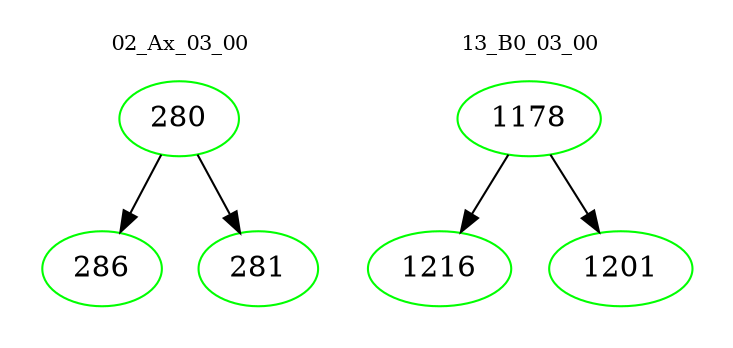 digraph{
subgraph cluster_0 {
color = white
label = "02_Ax_03_00";
fontsize=10;
T0_280 [label="280", color="green"]
T0_280 -> T0_286 [color="black"]
T0_286 [label="286", color="green"]
T0_280 -> T0_281 [color="black"]
T0_281 [label="281", color="green"]
}
subgraph cluster_1 {
color = white
label = "13_B0_03_00";
fontsize=10;
T1_1178 [label="1178", color="green"]
T1_1178 -> T1_1216 [color="black"]
T1_1216 [label="1216", color="green"]
T1_1178 -> T1_1201 [color="black"]
T1_1201 [label="1201", color="green"]
}
}
